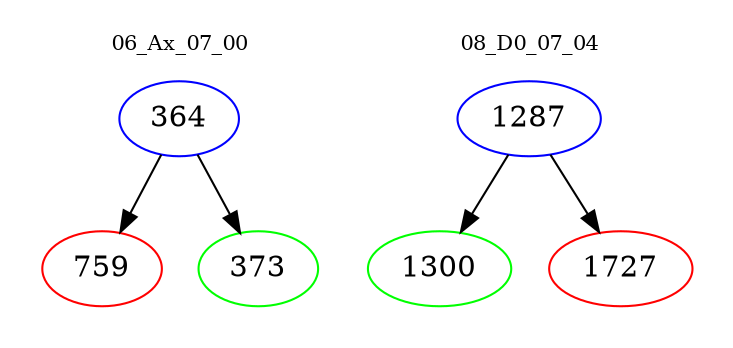 digraph{
subgraph cluster_0 {
color = white
label = "06_Ax_07_00";
fontsize=10;
T0_364 [label="364", color="blue"]
T0_364 -> T0_759 [color="black"]
T0_759 [label="759", color="red"]
T0_364 -> T0_373 [color="black"]
T0_373 [label="373", color="green"]
}
subgraph cluster_1 {
color = white
label = "08_D0_07_04";
fontsize=10;
T1_1287 [label="1287", color="blue"]
T1_1287 -> T1_1300 [color="black"]
T1_1300 [label="1300", color="green"]
T1_1287 -> T1_1727 [color="black"]
T1_1727 [label="1727", color="red"]
}
}
